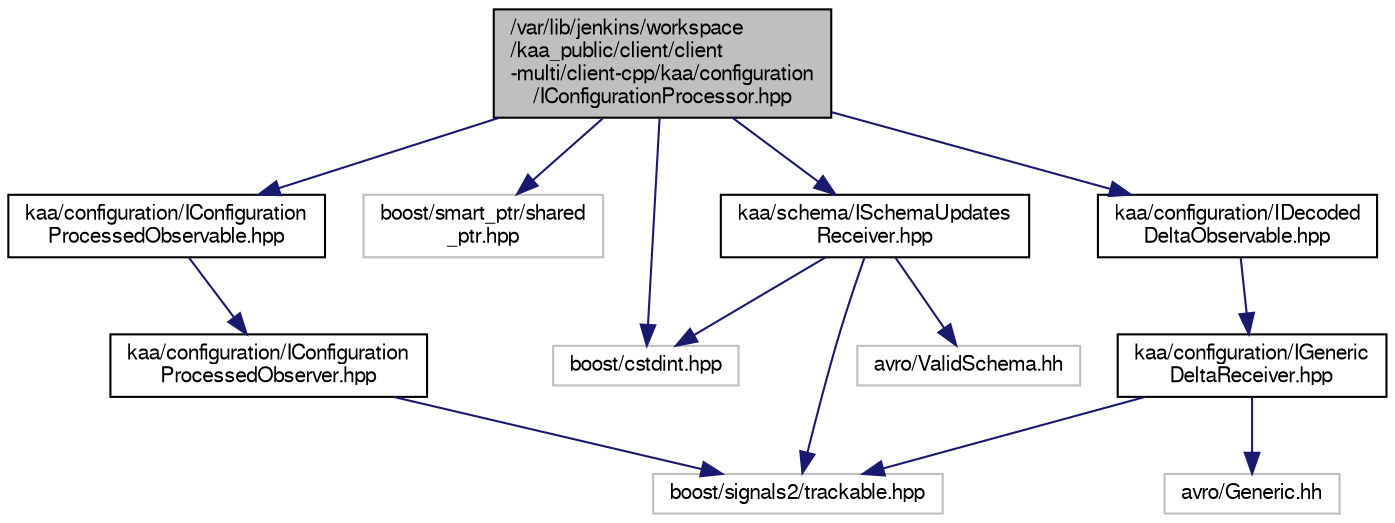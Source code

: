 digraph "/var/lib/jenkins/workspace/kaa_public/client/client-multi/client-cpp/kaa/configuration/IConfigurationProcessor.hpp"
{
  bgcolor="transparent";
  edge [fontname="FreeSans",fontsize="10",labelfontname="FreeSans",labelfontsize="10"];
  node [fontname="FreeSans",fontsize="10",shape=record];
  Node1 [label="/var/lib/jenkins/workspace\l/kaa_public/client/client\l-multi/client-cpp/kaa/configuration\l/IConfigurationProcessor.hpp",height=0.2,width=0.4,color="black", fillcolor="grey75", style="filled" fontcolor="black"];
  Node1 -> Node2 [color="midnightblue",fontsize="10",style="solid",fontname="FreeSans"];
  Node2 [label="boost/cstdint.hpp",height=0.2,width=0.4,color="grey75"];
  Node1 -> Node3 [color="midnightblue",fontsize="10",style="solid",fontname="FreeSans"];
  Node3 [label="boost/smart_ptr/shared\l_ptr.hpp",height=0.2,width=0.4,color="grey75"];
  Node1 -> Node4 [color="midnightblue",fontsize="10",style="solid",fontname="FreeSans"];
  Node4 [label="kaa/configuration/IConfiguration\lProcessedObservable.hpp",height=0.2,width=0.4,color="black",URL="$IConfigurationProcessedObservable_8hpp.html"];
  Node4 -> Node5 [color="midnightblue",fontsize="10",style="solid",fontname="FreeSans"];
  Node5 [label="kaa/configuration/IConfiguration\lProcessedObserver.hpp",height=0.2,width=0.4,color="black",URL="$IConfigurationProcessedObserver_8hpp.html"];
  Node5 -> Node6 [color="midnightblue",fontsize="10",style="solid",fontname="FreeSans"];
  Node6 [label="boost/signals2/trackable.hpp",height=0.2,width=0.4,color="grey75"];
  Node1 -> Node7 [color="midnightblue",fontsize="10",style="solid",fontname="FreeSans"];
  Node7 [label="kaa/configuration/IDecoded\lDeltaObservable.hpp",height=0.2,width=0.4,color="black",URL="$IDecodedDeltaObservable_8hpp.html"];
  Node7 -> Node8 [color="midnightblue",fontsize="10",style="solid",fontname="FreeSans"];
  Node8 [label="kaa/configuration/IGeneric\lDeltaReceiver.hpp",height=0.2,width=0.4,color="black",URL="$IGenericDeltaReceiver_8hpp.html"];
  Node8 -> Node6 [color="midnightblue",fontsize="10",style="solid",fontname="FreeSans"];
  Node8 -> Node9 [color="midnightblue",fontsize="10",style="solid",fontname="FreeSans"];
  Node9 [label="avro/Generic.hh",height=0.2,width=0.4,color="grey75"];
  Node1 -> Node10 [color="midnightblue",fontsize="10",style="solid",fontname="FreeSans"];
  Node10 [label="kaa/schema/ISchemaUpdates\lReceiver.hpp",height=0.2,width=0.4,color="black",URL="$ISchemaUpdatesReceiver_8hpp.html"];
  Node10 -> Node6 [color="midnightblue",fontsize="10",style="solid",fontname="FreeSans"];
  Node10 -> Node11 [color="midnightblue",fontsize="10",style="solid",fontname="FreeSans"];
  Node11 [label="avro/ValidSchema.hh",height=0.2,width=0.4,color="grey75"];
  Node10 -> Node2 [color="midnightblue",fontsize="10",style="solid",fontname="FreeSans"];
}
